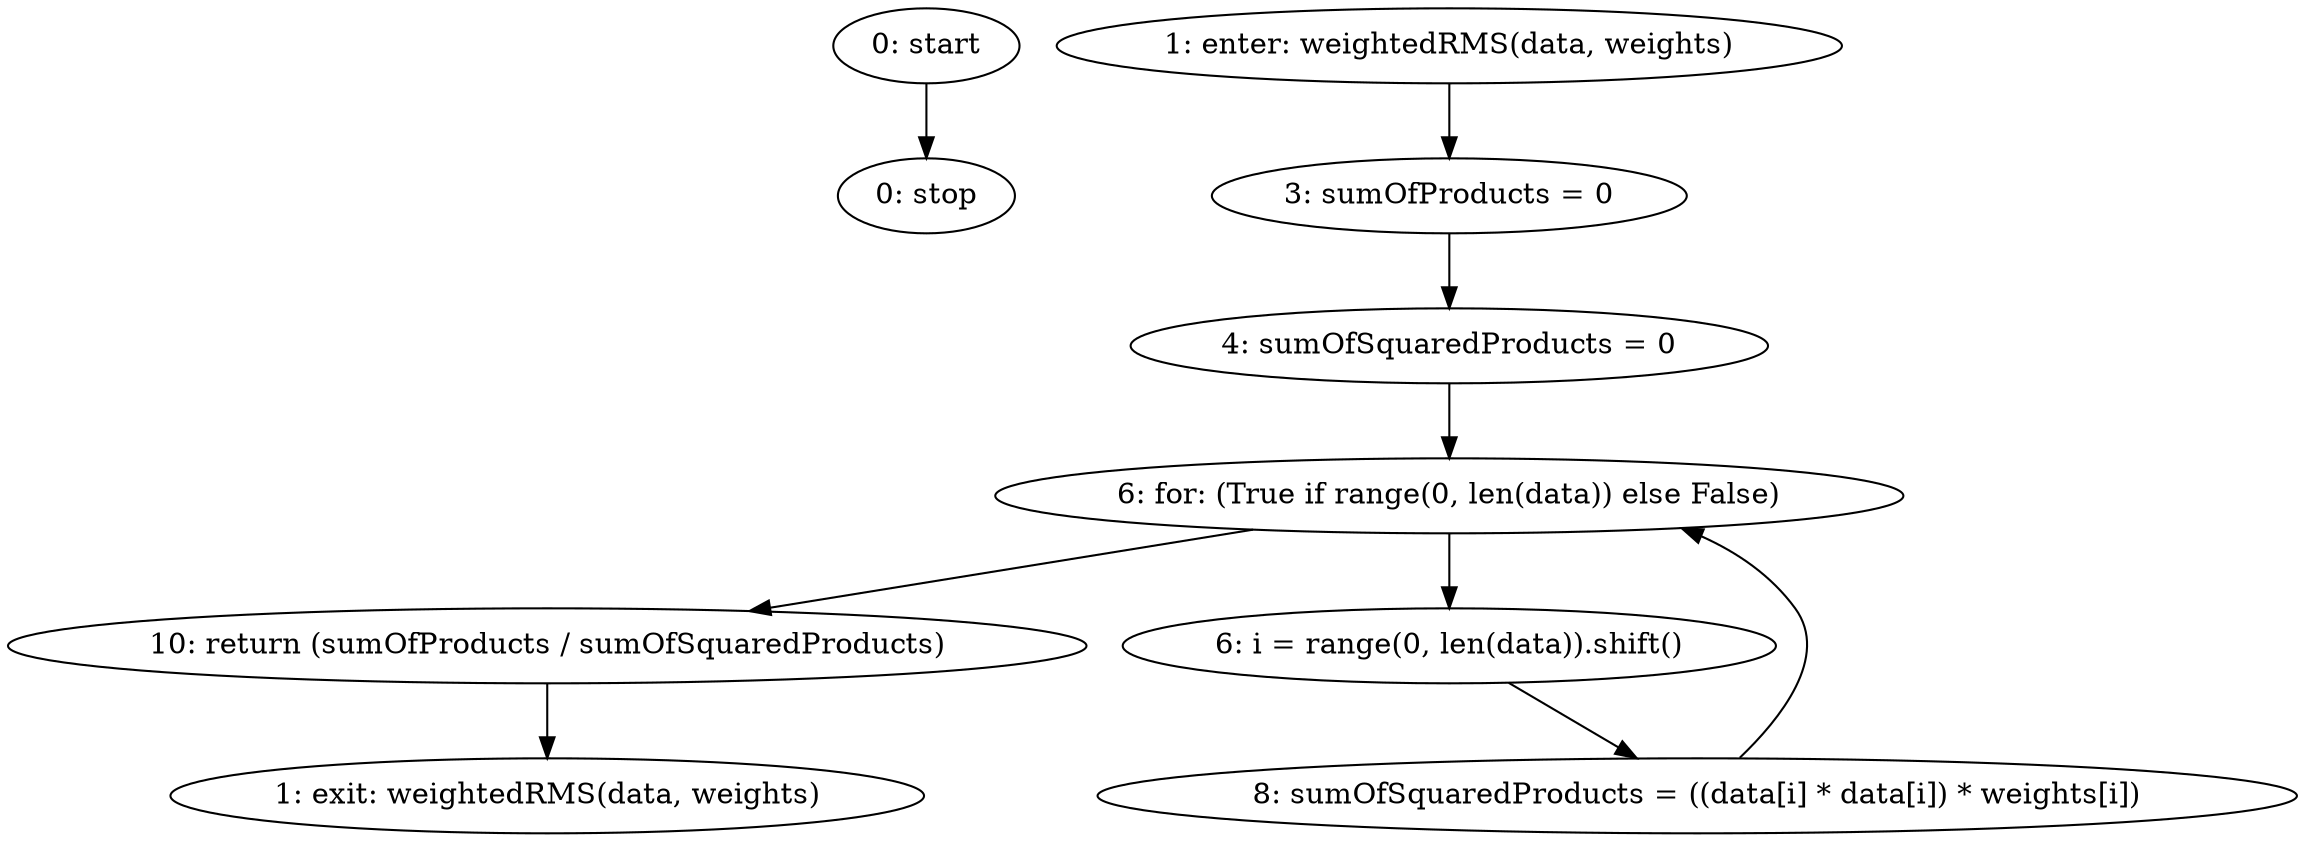 strict digraph "" {
	node [label="\N"];
	0	[label="0: start"];
	9	[label="0: stop"];
	0 -> 9;
	1	[label="1: enter: weightedRMS(data, weights)"];
	3	[label="3: sumOfProducts = 0"];
	1 -> 3;
	4	[label="4: sumOfSquaredProducts = 0"];
	3 -> 4;
	2	[label="1: exit: weightedRMS(data, weights)"];
	8	[label="10: return (sumOfProducts / sumOfSquaredProducts)"];
	8 -> 2;
	5	[label="6: for: (True if range(0, len(data)) else False)"];
	4 -> 5;
	5 -> 8;
	6	[label="6: i = range(0, len(data)).shift()"];
	5 -> 6;
	7	[label="8: sumOfSquaredProducts = ((data[i] * data[i]) * weights[i])"];
	6 -> 7;
	7 -> 5;
}
